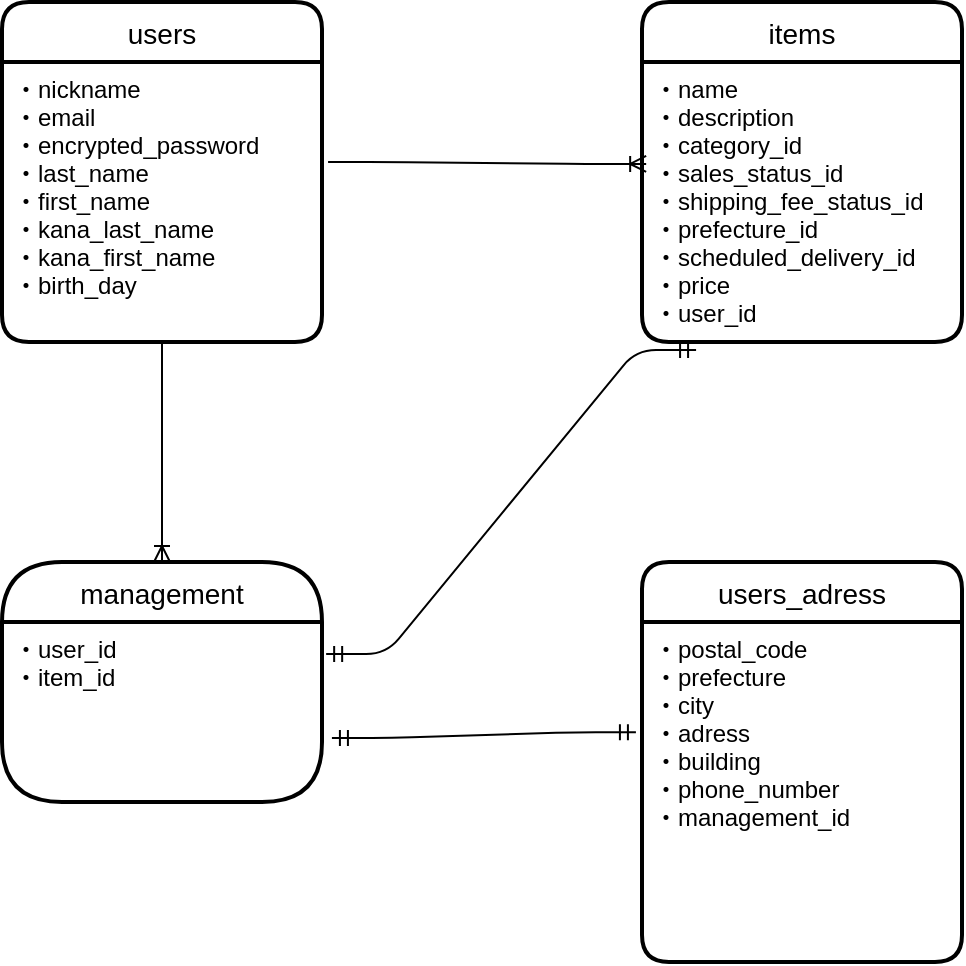 <mxfile version="13.10.0" type="embed">
    <diagram id="8erA8K_s4zOquUUDo_2Y" name="ページ1">
        <mxGraphModel dx="1059" dy="429" grid="1" gridSize="10" guides="1" tooltips="1" connect="1" arrows="1" fold="1" page="1" pageScale="1" pageWidth="850" pageHeight="1100" math="0" shadow="0">
            <root>
                <mxCell id="0"/>
                <mxCell id="1" parent="0"/>
                <mxCell id="37" value="users" style="swimlane;childLayout=stackLayout;horizontal=1;startSize=30;horizontalStack=0;rounded=1;fontSize=14;fontStyle=0;strokeWidth=2;resizeParent=0;resizeLast=1;shadow=0;dashed=0;align=center;" vertex="1" parent="1">
                    <mxGeometry x="80" y="40" width="160" height="170" as="geometry"/>
                </mxCell>
                <mxCell id="38" value="・nickname&#10;・email&#10;・encrypted_password&#10;・last_name&#10;・first_name&#10;・kana_last_name&#10;・kana_first_name&#10;・birth_day&#10;" style="align=left;strokeColor=none;fillColor=none;spacingLeft=4;fontSize=12;verticalAlign=top;resizable=0;rotatable=0;part=1;" vertex="1" parent="37">
                    <mxGeometry y="30" width="160" height="140" as="geometry"/>
                </mxCell>
                <mxCell id="43" value="items" style="swimlane;childLayout=stackLayout;horizontal=1;startSize=30;horizontalStack=0;rounded=1;fontSize=14;fontStyle=0;strokeWidth=2;resizeParent=0;resizeLast=1;shadow=0;dashed=0;align=center;" vertex="1" parent="1">
                    <mxGeometry x="400" y="40" width="160" height="170" as="geometry">
                        <mxRectangle x="400" y="40" width="70" height="30" as="alternateBounds"/>
                    </mxGeometry>
                </mxCell>
                <mxCell id="44" value="・name&#10;・description&#10;・category_id&#10;・sales_status_id&#10;・shipping_fee_status_id&#10;・prefecture_id&#10;・scheduled_delivery_id&#10;・price&#10;・user_id" style="align=left;strokeColor=none;fillColor=none;spacingLeft=4;fontSize=12;verticalAlign=top;resizable=0;rotatable=0;part=1;" vertex="1" parent="43">
                    <mxGeometry y="30" width="160" height="140" as="geometry"/>
                </mxCell>
                <mxCell id="49" value="users_adress" style="swimlane;childLayout=stackLayout;horizontal=1;startSize=30;horizontalStack=0;rounded=1;fontSize=14;fontStyle=0;strokeWidth=2;resizeParent=0;resizeLast=1;shadow=0;dashed=0;align=center;" vertex="1" parent="1">
                    <mxGeometry x="400" y="320" width="160" height="200" as="geometry"/>
                </mxCell>
                <mxCell id="50" value="・postal_code&#10;・prefecture&#10;・city&#10;・adress&#10;・building&#10;・phone_number&#10;・management_id&#10;" style="align=left;strokeColor=none;fillColor=none;spacingLeft=4;fontSize=12;verticalAlign=top;resizable=0;rotatable=0;part=1;" vertex="1" parent="49">
                    <mxGeometry y="30" width="160" height="170" as="geometry"/>
                </mxCell>
                <mxCell id="54" value="management" style="swimlane;childLayout=stackLayout;horizontal=1;startSize=30;horizontalStack=0;rounded=1;fontSize=14;fontStyle=0;strokeWidth=2;resizeParent=0;resizeLast=1;shadow=0;dashed=0;align=center;arcSize=34;" vertex="1" parent="1">
                    <mxGeometry x="80" y="320" width="160" height="120" as="geometry"/>
                </mxCell>
                <mxCell id="55" value="・user_id&#10;・item_id" style="align=left;strokeColor=none;fillColor=none;spacingLeft=4;fontSize=12;verticalAlign=top;resizable=0;rotatable=0;part=1;" vertex="1" parent="54">
                    <mxGeometry y="30" width="160" height="90" as="geometry"/>
                </mxCell>
                <mxCell id="61" value="" style="edgeStyle=entityRelationEdgeStyle;fontSize=12;html=1;endArrow=ERoneToMany;entryX=0.013;entryY=0.364;entryDx=0;entryDy=0;entryPerimeter=0;exitX=1.019;exitY=0.357;exitDx=0;exitDy=0;exitPerimeter=0;" edge="1" parent="1" source="38" target="44">
                    <mxGeometry width="100" height="100" relative="1" as="geometry">
                        <mxPoint x="240" y="160" as="sourcePoint"/>
                        <mxPoint x="340" y="60" as="targetPoint"/>
                    </mxGeometry>
                </mxCell>
                <mxCell id="62" value="" style="fontSize=12;html=1;endArrow=ERoneToMany;entryX=0.5;entryY=0;entryDx=0;entryDy=0;" edge="1" parent="1" target="54">
                    <mxGeometry width="100" height="100" relative="1" as="geometry">
                        <mxPoint x="160" y="210" as="sourcePoint"/>
                        <mxPoint x="530" y="150" as="targetPoint"/>
                    </mxGeometry>
                </mxCell>
                <mxCell id="64" value="" style="edgeStyle=entityRelationEdgeStyle;fontSize=12;html=1;endArrow=ERmandOne;startArrow=ERmandOne;exitX=0.169;exitY=1.029;exitDx=0;exitDy=0;exitPerimeter=0;entryX=1.013;entryY=0.178;entryDx=0;entryDy=0;entryPerimeter=0;" edge="1" parent="1" source="44" target="55">
                    <mxGeometry width="100" height="100" relative="1" as="geometry">
                        <mxPoint x="430" y="230" as="sourcePoint"/>
                        <mxPoint x="530" y="130" as="targetPoint"/>
                    </mxGeometry>
                </mxCell>
                <mxCell id="65" value="" style="edgeStyle=entityRelationEdgeStyle;fontSize=12;html=1;endArrow=ERmandOne;startArrow=ERmandOne;exitX=1.031;exitY=0.644;exitDx=0;exitDy=0;exitPerimeter=0;entryX=-0.019;entryY=0.324;entryDx=0;entryDy=0;entryPerimeter=0;" edge="1" parent="1" source="55" target="50">
                    <mxGeometry width="100" height="100" relative="1" as="geometry">
                        <mxPoint x="430" y="410" as="sourcePoint"/>
                        <mxPoint x="530" y="310" as="targetPoint"/>
                    </mxGeometry>
                </mxCell>
            </root>
        </mxGraphModel>
    </diagram>
</mxfile>